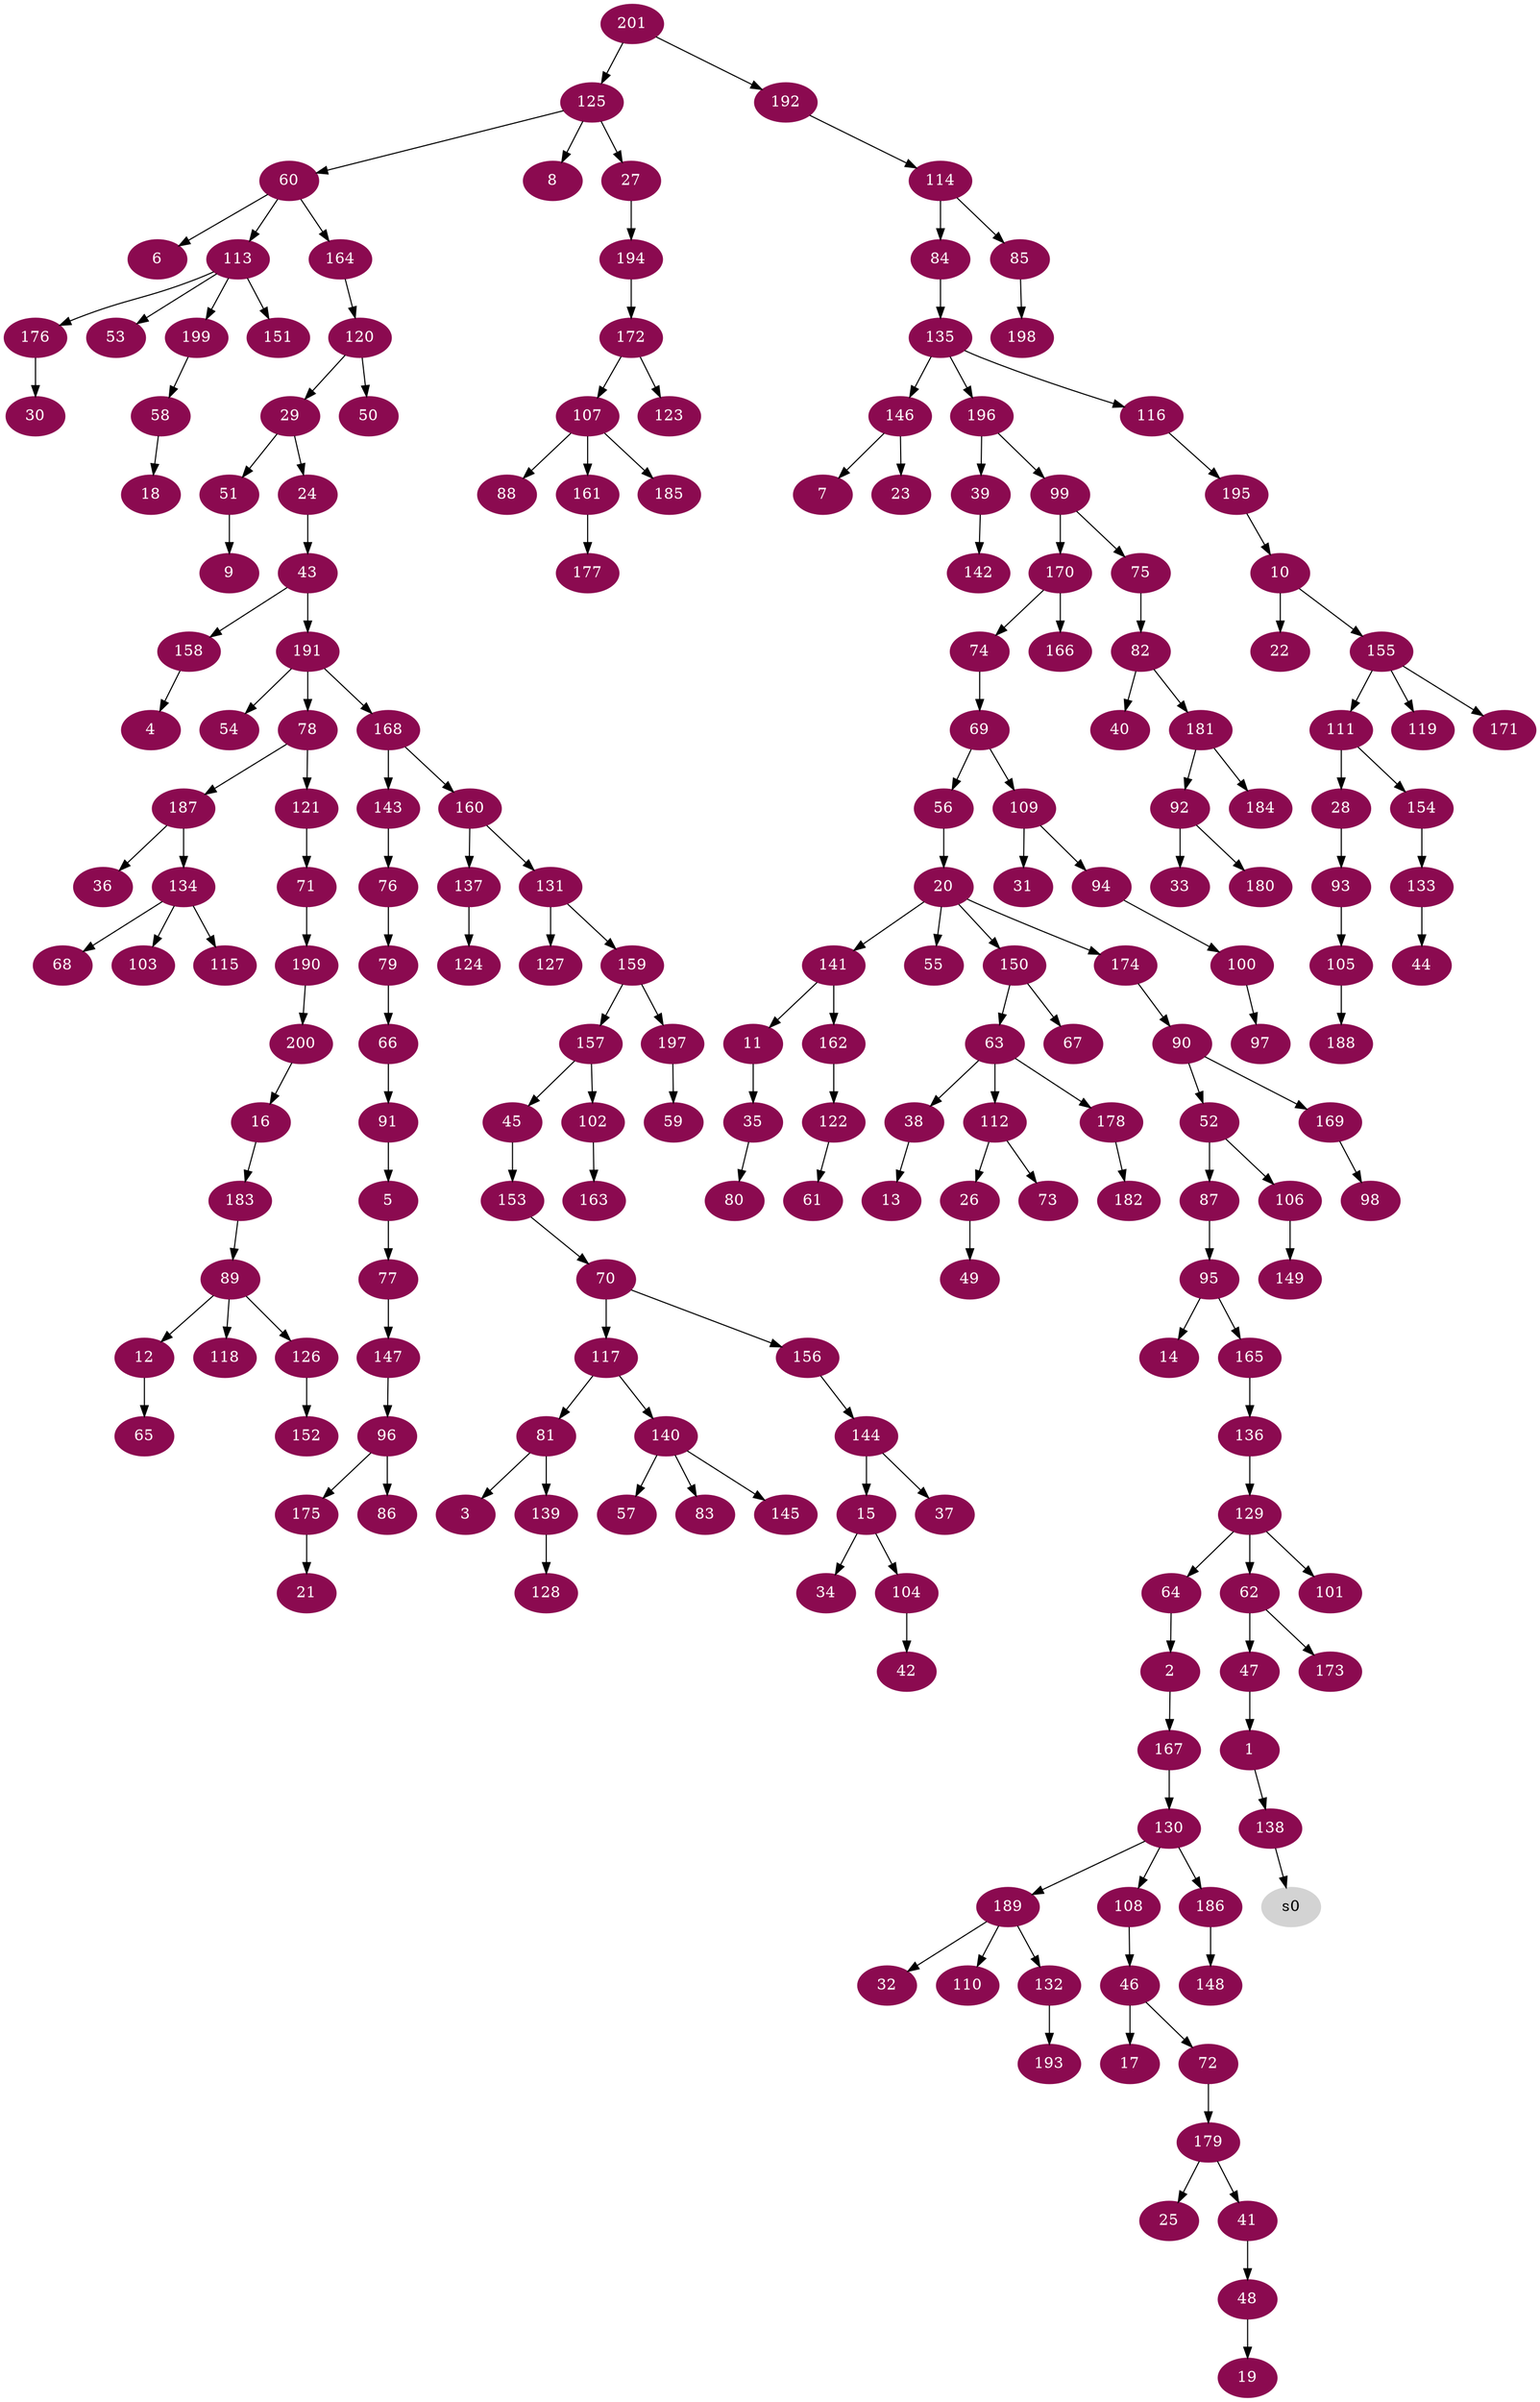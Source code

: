 digraph G {
node [color=deeppink4, style=filled, fontcolor=white];
47 -> 1;
64 -> 2;
81 -> 3;
158 -> 4;
91 -> 5;
60 -> 6;
146 -> 7;
125 -> 8;
51 -> 9;
195 -> 10;
141 -> 11;
89 -> 12;
38 -> 13;
95 -> 14;
144 -> 15;
200 -> 16;
46 -> 17;
58 -> 18;
48 -> 19;
56 -> 20;
175 -> 21;
10 -> 22;
146 -> 23;
29 -> 24;
179 -> 25;
112 -> 26;
125 -> 27;
111 -> 28;
120 -> 29;
176 -> 30;
109 -> 31;
189 -> 32;
92 -> 33;
15 -> 34;
11 -> 35;
187 -> 36;
144 -> 37;
63 -> 38;
196 -> 39;
82 -> 40;
179 -> 41;
104 -> 42;
24 -> 43;
133 -> 44;
157 -> 45;
108 -> 46;
62 -> 47;
41 -> 48;
26 -> 49;
120 -> 50;
29 -> 51;
90 -> 52;
113 -> 53;
191 -> 54;
20 -> 55;
69 -> 56;
140 -> 57;
199 -> 58;
197 -> 59;
125 -> 60;
122 -> 61;
129 -> 62;
150 -> 63;
129 -> 64;
12 -> 65;
79 -> 66;
150 -> 67;
134 -> 68;
74 -> 69;
153 -> 70;
121 -> 71;
46 -> 72;
112 -> 73;
170 -> 74;
99 -> 75;
143 -> 76;
5 -> 77;
191 -> 78;
76 -> 79;
35 -> 80;
117 -> 81;
75 -> 82;
140 -> 83;
114 -> 84;
114 -> 85;
96 -> 86;
52 -> 87;
107 -> 88;
183 -> 89;
174 -> 90;
66 -> 91;
181 -> 92;
28 -> 93;
109 -> 94;
87 -> 95;
147 -> 96;
100 -> 97;
169 -> 98;
196 -> 99;
94 -> 100;
129 -> 101;
157 -> 102;
134 -> 103;
15 -> 104;
93 -> 105;
52 -> 106;
172 -> 107;
130 -> 108;
69 -> 109;
189 -> 110;
155 -> 111;
63 -> 112;
60 -> 113;
192 -> 114;
134 -> 115;
135 -> 116;
70 -> 117;
89 -> 118;
155 -> 119;
164 -> 120;
78 -> 121;
162 -> 122;
172 -> 123;
137 -> 124;
201 -> 125;
89 -> 126;
131 -> 127;
139 -> 128;
136 -> 129;
167 -> 130;
160 -> 131;
189 -> 132;
154 -> 133;
187 -> 134;
84 -> 135;
165 -> 136;
160 -> 137;
1 -> 138;
81 -> 139;
117 -> 140;
20 -> 141;
39 -> 142;
168 -> 143;
156 -> 144;
140 -> 145;
135 -> 146;
77 -> 147;
186 -> 148;
106 -> 149;
20 -> 150;
113 -> 151;
126 -> 152;
45 -> 153;
111 -> 154;
10 -> 155;
70 -> 156;
159 -> 157;
43 -> 158;
131 -> 159;
168 -> 160;
107 -> 161;
141 -> 162;
102 -> 163;
60 -> 164;
95 -> 165;
170 -> 166;
2 -> 167;
191 -> 168;
90 -> 169;
99 -> 170;
155 -> 171;
194 -> 172;
62 -> 173;
20 -> 174;
96 -> 175;
113 -> 176;
161 -> 177;
63 -> 178;
72 -> 179;
92 -> 180;
82 -> 181;
178 -> 182;
16 -> 183;
181 -> 184;
107 -> 185;
130 -> 186;
78 -> 187;
105 -> 188;
130 -> 189;
71 -> 190;
43 -> 191;
201 -> 192;
132 -> 193;
27 -> 194;
116 -> 195;
135 -> 196;
159 -> 197;
85 -> 198;
113 -> 199;
190 -> 200;
node [color=lightgrey, style=filled, fontcolor=black];
138 -> s0;
}
